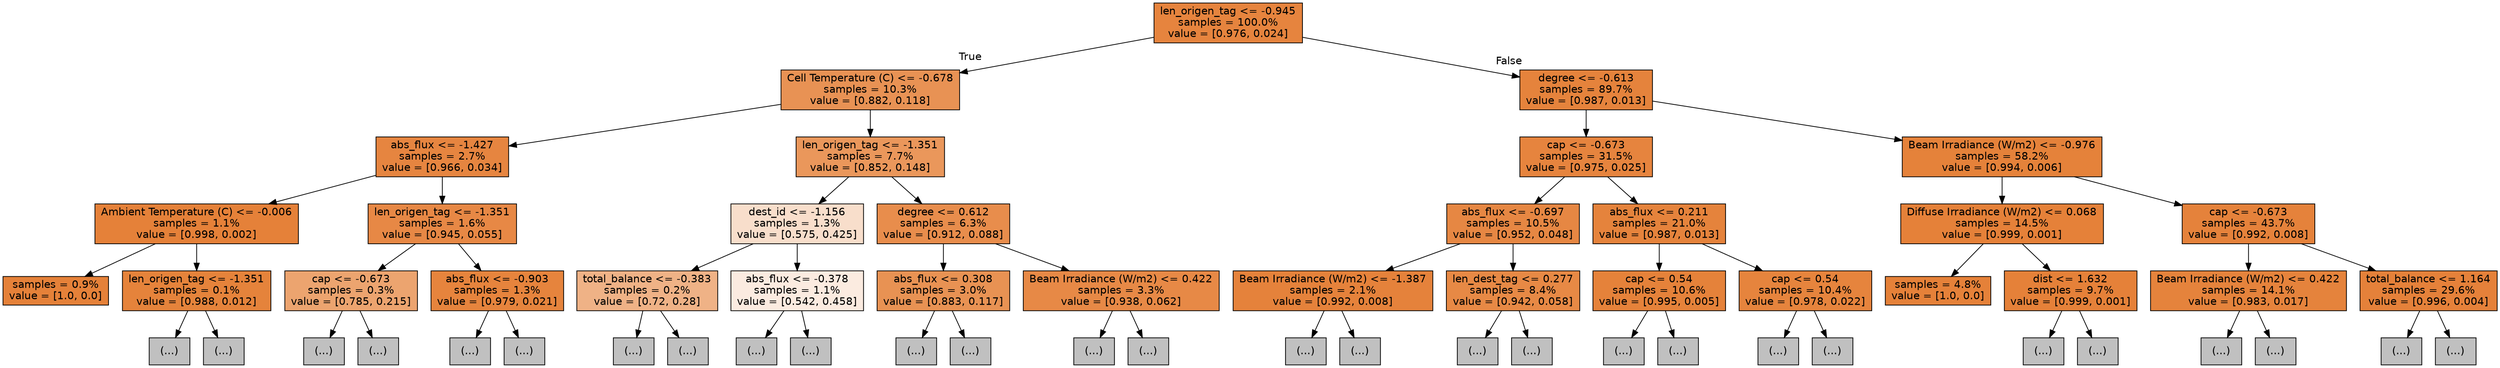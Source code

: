 digraph Tree {
node [shape=box, style="filled", color="black", fontname="helvetica"] ;
edge [fontname="helvetica"] ;
0 [label="len_origen_tag <= -0.945\nsamples = 100.0%\nvalue = [0.976, 0.024]", fillcolor="#e6843e"] ;
1 [label="Cell Temperature (C) <= -0.678\nsamples = 10.3%\nvalue = [0.882, 0.118]", fillcolor="#e89254"] ;
0 -> 1 [labeldistance=2.5, labelangle=45, headlabel="True"] ;
2 [label="abs_flux <= -1.427\nsamples = 2.7%\nvalue = [0.966, 0.034]", fillcolor="#e68540"] ;
1 -> 2 ;
3 [label="Ambient Temperature (C) <= -0.006\nsamples = 1.1%\nvalue = [0.998, 0.002]", fillcolor="#e58139"] ;
2 -> 3 ;
4 [label="samples = 0.9%\nvalue = [1.0, 0.0]", fillcolor="#e58139"] ;
3 -> 4 ;
5 [label="len_origen_tag <= -1.351\nsamples = 0.1%\nvalue = [0.988, 0.012]", fillcolor="#e5833b"] ;
3 -> 5 ;
6 [label="(...)", fillcolor="#C0C0C0"] ;
5 -> 6 ;
29 [label="(...)", fillcolor="#C0C0C0"] ;
5 -> 29 ;
38 [label="len_origen_tag <= -1.351\nsamples = 1.6%\nvalue = [0.945, 0.055]", fillcolor="#e78845"] ;
2 -> 38 ;
39 [label="cap <= -0.673\nsamples = 0.3%\nvalue = [0.785, 0.215]", fillcolor="#eca46f"] ;
38 -> 39 ;
40 [label="(...)", fillcolor="#C0C0C0"] ;
39 -> 40 ;
505 [label="(...)", fillcolor="#C0C0C0"] ;
39 -> 505 ;
880 [label="abs_flux <= -0.903\nsamples = 1.3%\nvalue = [0.979, 0.021]", fillcolor="#e6843d"] ;
38 -> 880 ;
881 [label="(...)", fillcolor="#C0C0C0"] ;
880 -> 881 ;
1404 [label="(...)", fillcolor="#C0C0C0"] ;
880 -> 1404 ;
1825 [label="len_origen_tag <= -1.351\nsamples = 7.7%\nvalue = [0.852, 0.148]", fillcolor="#ea975b"] ;
1 -> 1825 ;
1826 [label="dest_id <= -1.156\nsamples = 1.3%\nvalue = [0.575, 0.425]", fillcolor="#f8decb"] ;
1825 -> 1826 ;
1827 [label="total_balance <= -0.383\nsamples = 0.2%\nvalue = [0.72, 0.28]", fillcolor="#efb286"] ;
1826 -> 1827 ;
1828 [label="(...)", fillcolor="#C0C0C0"] ;
1827 -> 1828 ;
1853 [label="(...)", fillcolor="#C0C0C0"] ;
1827 -> 1853 ;
2744 [label="abs_flux <= -0.378\nsamples = 1.1%\nvalue = [0.542, 0.458]", fillcolor="#fbebe0"] ;
1826 -> 2744 ;
2745 [label="(...)", fillcolor="#C0C0C0"] ;
2744 -> 2745 ;
3896 [label="(...)", fillcolor="#C0C0C0"] ;
2744 -> 3896 ;
6997 [label="degree <= 0.612\nsamples = 6.3%\nvalue = [0.912, 0.088]", fillcolor="#e88d4c"] ;
1825 -> 6997 ;
6998 [label="abs_flux <= 0.308\nsamples = 3.0%\nvalue = [0.883, 0.117]", fillcolor="#e89253"] ;
6997 -> 6998 ;
6999 [label="(...)", fillcolor="#C0C0C0"] ;
6998 -> 6999 ;
9992 [label="(...)", fillcolor="#C0C0C0"] ;
6998 -> 9992 ;
13207 [label="Beam Irradiance (W/m2) <= 0.422\nsamples = 3.3%\nvalue = [0.938, 0.062]", fillcolor="#e78946"] ;
6997 -> 13207 ;
13208 [label="(...)", fillcolor="#C0C0C0"] ;
13207 -> 13208 ;
15495 [label="(...)", fillcolor="#C0C0C0"] ;
13207 -> 15495 ;
19402 [label="degree <= -0.613\nsamples = 89.7%\nvalue = [0.987, 0.013]", fillcolor="#e5833c"] ;
0 -> 19402 [labeldistance=2.5, labelangle=-45, headlabel="False"] ;
19403 [label="cap <= -0.673\nsamples = 31.5%\nvalue = [0.975, 0.025]", fillcolor="#e6843e"] ;
19402 -> 19403 ;
19404 [label="abs_flux <= -0.697\nsamples = 10.5%\nvalue = [0.952, 0.048]", fillcolor="#e68743"] ;
19403 -> 19404 ;
19405 [label="Beam Irradiance (W/m2) <= -1.387\nsamples = 2.1%\nvalue = [0.992, 0.008]", fillcolor="#e5823b"] ;
19404 -> 19405 ;
19406 [label="(...)", fillcolor="#C0C0C0"] ;
19405 -> 19406 ;
19407 [label="(...)", fillcolor="#C0C0C0"] ;
19405 -> 19407 ;
19768 [label="len_dest_tag <= 0.277\nsamples = 8.4%\nvalue = [0.942, 0.058]", fillcolor="#e78945"] ;
19404 -> 19768 ;
19769 [label="(...)", fillcolor="#C0C0C0"] ;
19768 -> 19769 ;
21798 [label="(...)", fillcolor="#C0C0C0"] ;
19768 -> 21798 ;
26497 [label="abs_flux <= 0.211\nsamples = 21.0%\nvalue = [0.987, 0.013]", fillcolor="#e5833c"] ;
19403 -> 26497 ;
26498 [label="cap <= 0.54\nsamples = 10.6%\nvalue = [0.995, 0.005]", fillcolor="#e5823a"] ;
26497 -> 26498 ;
26499 [label="(...)", fillcolor="#C0C0C0"] ;
26498 -> 26499 ;
27098 [label="(...)", fillcolor="#C0C0C0"] ;
26498 -> 27098 ;
27177 [label="cap <= 0.54\nsamples = 10.4%\nvalue = [0.978, 0.022]", fillcolor="#e6843d"] ;
26497 -> 27177 ;
27178 [label="(...)", fillcolor="#C0C0C0"] ;
27177 -> 27178 ;
29091 [label="(...)", fillcolor="#C0C0C0"] ;
27177 -> 29091 ;
29924 [label="Beam Irradiance (W/m2) <= -0.976\nsamples = 58.2%\nvalue = [0.994, 0.006]", fillcolor="#e5823a"] ;
19402 -> 29924 ;
29925 [label="Diffuse Irradiance (W/m2) <= 0.068\nsamples = 14.5%\nvalue = [0.999, 0.001]", fillcolor="#e58139"] ;
29924 -> 29925 ;
29926 [label="samples = 4.8%\nvalue = [1.0, 0.0]", fillcolor="#e58139"] ;
29925 -> 29926 ;
29927 [label="dist <= 1.632\nsamples = 9.7%\nvalue = [0.999, 0.001]", fillcolor="#e58139"] ;
29925 -> 29927 ;
29928 [label="(...)", fillcolor="#C0C0C0"] ;
29927 -> 29928 ;
30267 [label="(...)", fillcolor="#C0C0C0"] ;
29927 -> 30267 ;
30340 [label="cap <= -0.673\nsamples = 43.7%\nvalue = [0.992, 0.008]", fillcolor="#e5823b"] ;
29924 -> 30340 ;
30341 [label="Beam Irradiance (W/m2) <= 0.422\nsamples = 14.1%\nvalue = [0.983, 0.017]", fillcolor="#e5833c"] ;
30340 -> 30341 ;
30342 [label="(...)", fillcolor="#C0C0C0"] ;
30341 -> 30342 ;
33679 [label="(...)", fillcolor="#C0C0C0"] ;
30341 -> 33679 ;
40066 [label="total_balance <= 1.164\nsamples = 29.6%\nvalue = [0.996, 0.004]", fillcolor="#e5813a"] ;
30340 -> 40066 ;
40067 [label="(...)", fillcolor="#C0C0C0"] ;
40066 -> 40067 ;
44082 [label="(...)", fillcolor="#C0C0C0"] ;
40066 -> 44082 ;
}